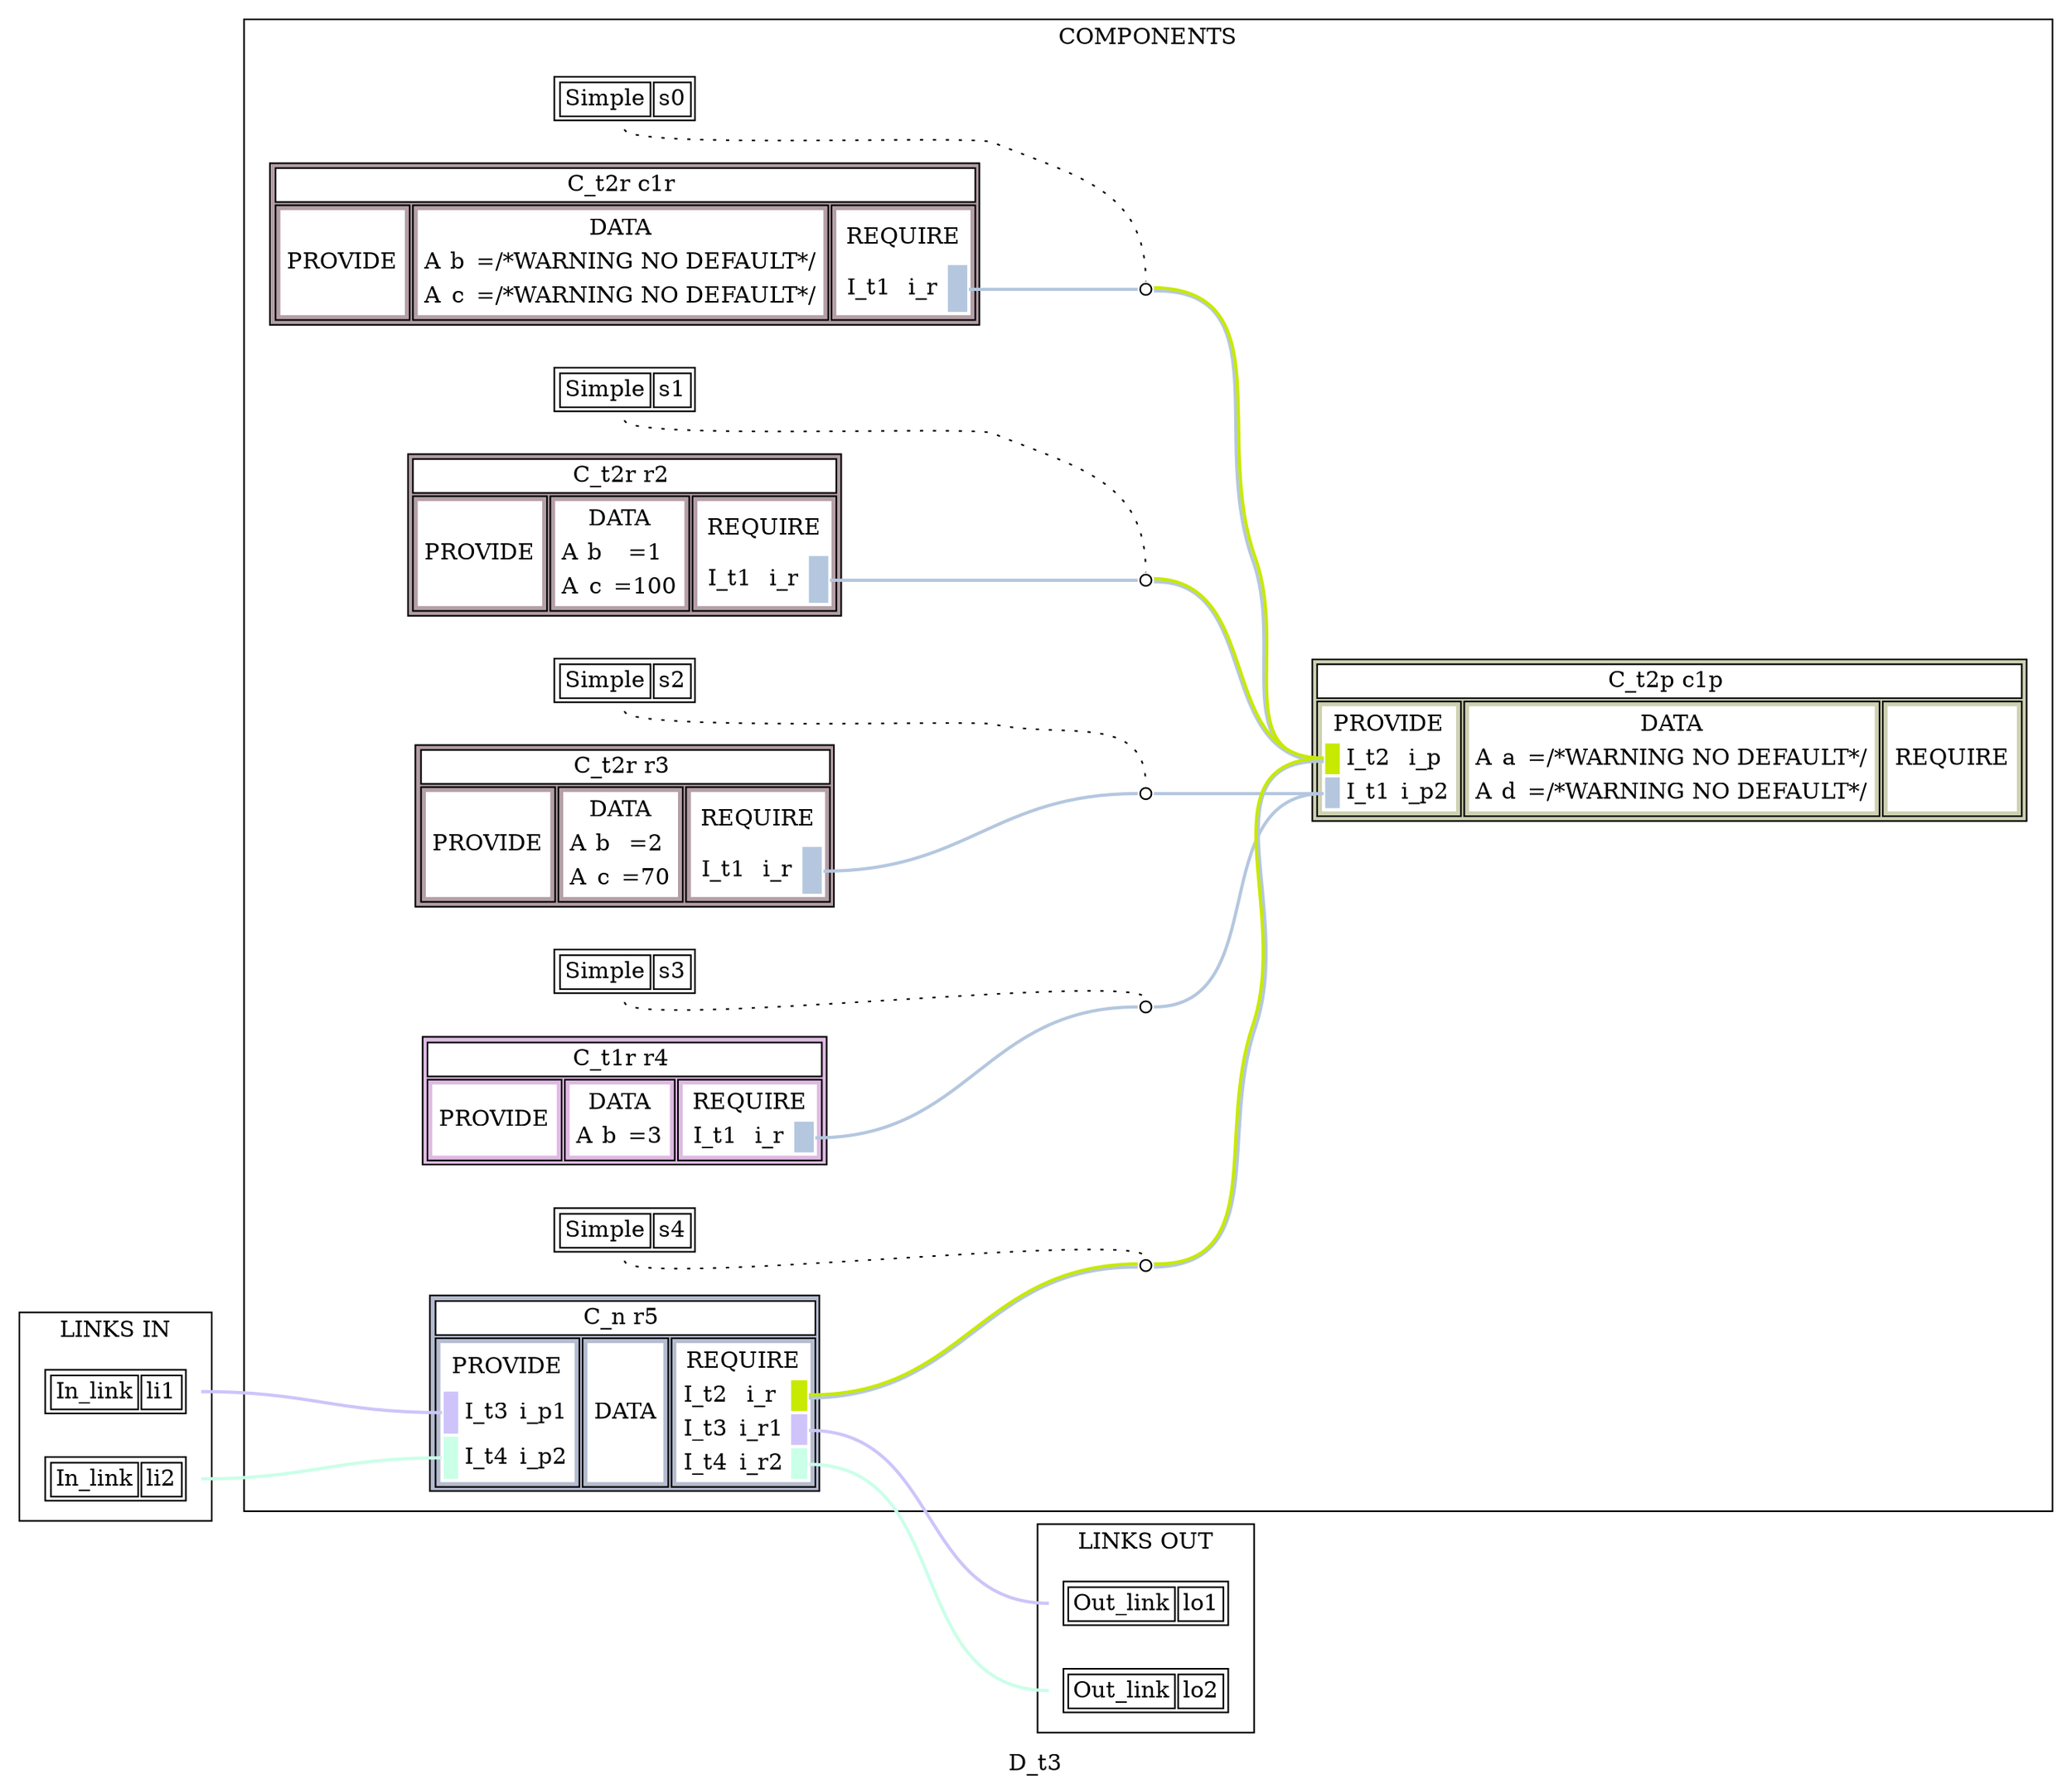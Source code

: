 digraph{

    label="D_t3"

    node [shape=plaintext];

    subgraph clusterCOMPONENT {
        label="COMPONENTS";
        







c1r [label=< <table bgcolor="#b49fa7">
  <tr>
  <td bgcolor="white" colspan="3" HREF="https://www.lapin.fr/C_t2r">C_t2r c1r </td>
  </tr>

  <tr>
  <td>
  <table bgcolor="white" BORDER="0">
         <tr><td colspan="3">PROVIDE</td></tr>
         








     </table>
  </td>

  <td>
  <table bgcolor="white" BORDER="0">
         <tr><td colspan="3">DATA</td></tr>
         




<tr>
    <td HREF="https://www.lapin.fr/A">A</td>
    <td>b</td>
    <td>=/*WARNING NO DEFAULT*/</td>
</tr>





<tr>
    <td HREF="https://www.lapin.fr/A">A</td>
    <td>c</td>
    <td>=/*WARNING NO DEFAULT*/</td>
</tr>

      </table>
  </td>

  <td>
  <table bgcolor="white" BORDER="0">
        <tr><td colspan="3">REQUIRE</td></tr>
        




<tr>
    <td HREF="https://www.lapin.fr/I_t1">I_t1</td>
    <td>i_r</td>
    <td bgcolor="#b4c7df" PORT="i_r"> </td>
</tr>





     </table>
  </td>
  </tr>

</table> >];



c1p [label=< <table bgcolor="#ced1b2">
  <tr>
  <td bgcolor="white" colspan="3" HREF="https://www.lapin.fr/C_t2p">C_t2p c1p </td>
  </tr>

  <tr>
  <td>
  <table bgcolor="white" BORDER="0">
         <tr><td colspan="3">PROVIDE</td></tr>
         




<tr>
    <td bgcolor="#c8e900" PORT="i_p"> </td>
    <td HREF="https://www.lapin.fr/I_t2">I_t2</td>
    <td>i_p</td>
</tr>

<tr>
    <td bgcolor="#b4c7df" PORT="i_p2"> </td>
    <td HREF="https://www.lapin.fr/I_t1">I_t1</td>
    <td>i_p2</td>
</tr>





     </table>
  </td>

  <td>
  <table bgcolor="white" BORDER="0">
         <tr><td colspan="3">DATA</td></tr>
         




<tr>
    <td HREF="https://www.lapin.fr/A">A</td>
    <td>a</td>
    <td>=/*WARNING NO DEFAULT*/</td>
</tr>





<tr>
    <td HREF="https://www.lapin.fr/A">A</td>
    <td>d</td>
    <td>=/*WARNING NO DEFAULT*/</td>
</tr>

      </table>
  </td>

  <td>
  <table bgcolor="white" BORDER="0">
        <tr><td colspan="3">REQUIRE</td></tr>
        








     </table>
  </td>
  </tr>

</table> >];











r2 [label=< <table bgcolor="#b49fa7">
  <tr>
  <td bgcolor="white" colspan="3" HREF="https://www.lapin.fr/C_t2r">C_t2r r2 </td>
  </tr>

  <tr>
  <td>
  <table bgcolor="white" BORDER="0">
         <tr><td colspan="3">PROVIDE</td></tr>
         








     </table>
  </td>

  <td>
  <table bgcolor="white" BORDER="0">
         <tr><td colspan="3">DATA</td></tr>
         




<tr>
    <td HREF="https://www.lapin.fr/A">A</td>
    <td>b</td>
    <td>=1</td>
</tr>





<tr>
    <td HREF="https://www.lapin.fr/A">A</td>
    <td>c</td>
    <td>=100</td>
</tr>

      </table>
  </td>

  <td>
  <table bgcolor="white" BORDER="0">
        <tr><td colspan="3">REQUIRE</td></tr>
        




<tr>
    <td HREF="https://www.lapin.fr/I_t1">I_t1</td>
    <td>i_r</td>
    <td bgcolor="#b4c7df" PORT="i_r"> </td>
</tr>





     </table>
  </td>
  </tr>

</table> >];



r3 [label=< <table bgcolor="#b49fa7">
  <tr>
  <td bgcolor="white" colspan="3" HREF="https://www.lapin.fr/C_t2r">C_t2r r3 </td>
  </tr>

  <tr>
  <td>
  <table bgcolor="white" BORDER="0">
         <tr><td colspan="3">PROVIDE</td></tr>
         








     </table>
  </td>

  <td>
  <table bgcolor="white" BORDER="0">
         <tr><td colspan="3">DATA</td></tr>
         




<tr>
    <td HREF="https://www.lapin.fr/A">A</td>
    <td>b</td>
    <td>=2</td>
</tr>





<tr>
    <td HREF="https://www.lapin.fr/A">A</td>
    <td>c</td>
    <td>=70</td>
</tr>

      </table>
  </td>

  <td>
  <table bgcolor="white" BORDER="0">
        <tr><td colspan="3">REQUIRE</td></tr>
        




<tr>
    <td HREF="https://www.lapin.fr/I_t1">I_t1</td>
    <td>i_r</td>
    <td bgcolor="#b4c7df" PORT="i_r"> </td>
</tr>





     </table>
  </td>
  </tr>

</table> >];



r4 [label=< <table bgcolor="#dfbae3">
  <tr>
  <td bgcolor="white" colspan="3" HREF="https://www.lapin.fr/C_t1r">C_t1r r4 </td>
  </tr>

  <tr>
  <td>
  <table bgcolor="white" BORDER="0">
         <tr><td colspan="3">PROVIDE</td></tr>
         


     </table>
  </td>

  <td>
  <table bgcolor="white" BORDER="0">
         <tr><td colspan="3">DATA</td></tr>
         


<tr>
    <td HREF="https://www.lapin.fr/A">A</td>
    <td>b</td>
    <td>=3</td>
</tr>

      </table>
  </td>

  <td>
  <table bgcolor="white" BORDER="0">
        <tr><td colspan="3">REQUIRE</td></tr>
        


<tr>
    <td HREF="https://www.lapin.fr/I_t1">I_t1</td>
    <td>i_r</td>
    <td bgcolor="#b4c7df" PORT="i_r"> </td>
</tr>

     </table>
  </td>
  </tr>

</table> >];



r5 [label=< <table bgcolor="#b5bccf">
  <tr>
  <td bgcolor="white" colspan="3" HREF="https://www.lapin.fr/C_n">C_n r5 </td>
  </tr>

  <tr>
  <td>
  <table bgcolor="white" BORDER="0">
         <tr><td colspan="3">PROVIDE</td></tr>
         


<tr>
    <td bgcolor="#cec4fa" PORT="i_p1"> </td>
    <td HREF="https://www.lapin.fr/I_t3">I_t3</td>
    <td>i_p1</td>
</tr>

<tr>
    <td bgcolor="#caffe8" PORT="i_p2"> </td>
    <td HREF="https://www.lapin.fr/I_t4">I_t4</td>
    <td>i_p2</td>
</tr>

     </table>
  </td>

  <td>
  <table bgcolor="white" BORDER="0">
         <tr><td colspan="3">DATA</td></tr>
         


      </table>
  </td>

  <td>
  <table bgcolor="white" BORDER="0">
        <tr><td colspan="3">REQUIRE</td></tr>
        


<tr>
    <td HREF="https://www.lapin.fr/I_t2">I_t2</td>
    <td>i_r</td>
    <td bgcolor="#c8e900" PORT="i_r"> </td>
</tr>

<tr>
    <td HREF="https://www.lapin.fr/I_t3">I_t3</td>
    <td>i_r1</td>
    <td bgcolor="#cec4fa" PORT="i_r1"> </td>
</tr>

<tr>
    <td HREF="https://www.lapin.fr/I_t4">I_t4</td>
    <td>i_r2</td>
    <td bgcolor="#caffe8" PORT="i_r2"> </td>
</tr>

     </table>
  </td>
  </tr>

</table> >];



        












p_s0[label="",shape="circle",width="0.1",height="0.1"];
s0 [label=< 



<table bgcolor="white">
    <tr>
        <td href="http://lapin.com/Simple">Simple</td>
        <td>s0</td>
    </tr>
    
</table> >]









p_s1[label="",shape="circle",width="0.1",height="0.1"];
s1 [label=< 



<table bgcolor="white">
    <tr>
        <td href="http://lapin.com/Simple">Simple</td>
        <td>s1</td>
    </tr>
    
</table> >]





p_s2[label="",shape="circle",width="0.1",height="0.1"];
s2 [label=< 



<table bgcolor="white">
    <tr>
        <td href="http://lapin.com/Simple">Simple</td>
        <td>s2</td>
    </tr>
    
</table> >]





p_s3[label="",shape="circle",width="0.1",height="0.1"];
s3 [label=< 



<table bgcolor="white">
    <tr>
        <td href="http://lapin.com/Simple">Simple</td>
        <td>s3</td>
    </tr>
    
</table> >]





p_s4[label="",shape="circle",width="0.1",height="0.1"];
s4 [label=< 



<table bgcolor="white">
    <tr>
        <td href="http://lapin.com/Simple">Simple</td>
        <td>s4</td>
    </tr>
    
</table> >]












}

rankdir=LR;

subgraph clusterin {
    label="LINKS IN";
    






























li1 [label=< 



<table bgcolor="white">
    <tr>
        <td href="http://lapin.com/In_link">In_link</td>
        <td>li1</td>
    </tr>
    
</table> >]





li2 [label=< 



<table bgcolor="white">
    <tr>
        <td href="http://lapin.com/In_link">In_link</td>
        <td>li2</td>
    </tr>
    
</table> >]



}

subgraph clusterout {
    label="LINKS OUT";
    


























lo1 [label=< 



<table bgcolor="white">
    <tr>
        <td href="http://lapin.com/Out_link">Out_link</td>
        <td>lo1</td>
    </tr>
    
</table> >]





lo2 [label=< 



<table bgcolor="white">
    <tr>
        <td href="http://lapin.com/Out_link">Out_link</td>
        <td>lo2</td>
    </tr>
    
</table> >]







}















s0:s -> p_s0:n[dir="none",style="dotted"];
c1r:i_r:e -> p_s0:w [penwidth=2.0,color="#b4c7df",dir="none"];
p_s0:e -> c1p:i_p:w [penwidth=2.0,dir="none",color="#b4c7df:#c8e900"];









s1:s -> p_s1:n[dir="none",style="dotted"];
r2:i_r:e -> p_s1:w [penwidth=2.0,color="#b4c7df",dir="none"];
p_s1:e -> c1p:i_p:w [penwidth=2.0,dir="none",color="#b4c7df:#c8e900"];





s2:s -> p_s2:n[dir="none",style="dotted"];
r3:i_r:e -> p_s2:w [penwidth=2.0,color="#b4c7df",dir="none"];
p_s2:e -> c1p:i_p2:w [penwidth=2.0,dir="none",color="#b4c7df"];





s3:s -> p_s3:n[dir="none",style="dotted"];
r4:i_r:e -> p_s3:w [penwidth=2.0,color="#b4c7df",dir="none"];
p_s3:e -> c1p:i_p2:w [penwidth=2.0,dir="none",color="#b4c7df"];





s4:s -> p_s4:n[dir="none",style="dotted"];
r5:i_r:e -> p_s4:w [penwidth=2.0,color="#b4c7df:#c8e900",dir="none"];
p_s4:e -> c1p:i_p:w [penwidth=2.0,dir="none",color="#b4c7df:#c8e900"];




li1:e -> r5:i_p1:w [penwidth=2.0,color="#cec4fa",dir="none"];





li2:e -> r5:i_p2:w [penwidth=2.0,color="#caffe8",dir="none"];




r5:i_r1:e -> lo1:w [penwidth=2.0,color="#cec4fa",dir="none"];





r5:i_r2:e -> lo2:w [penwidth=2.0,color="#caffe8",dir="none"];




}